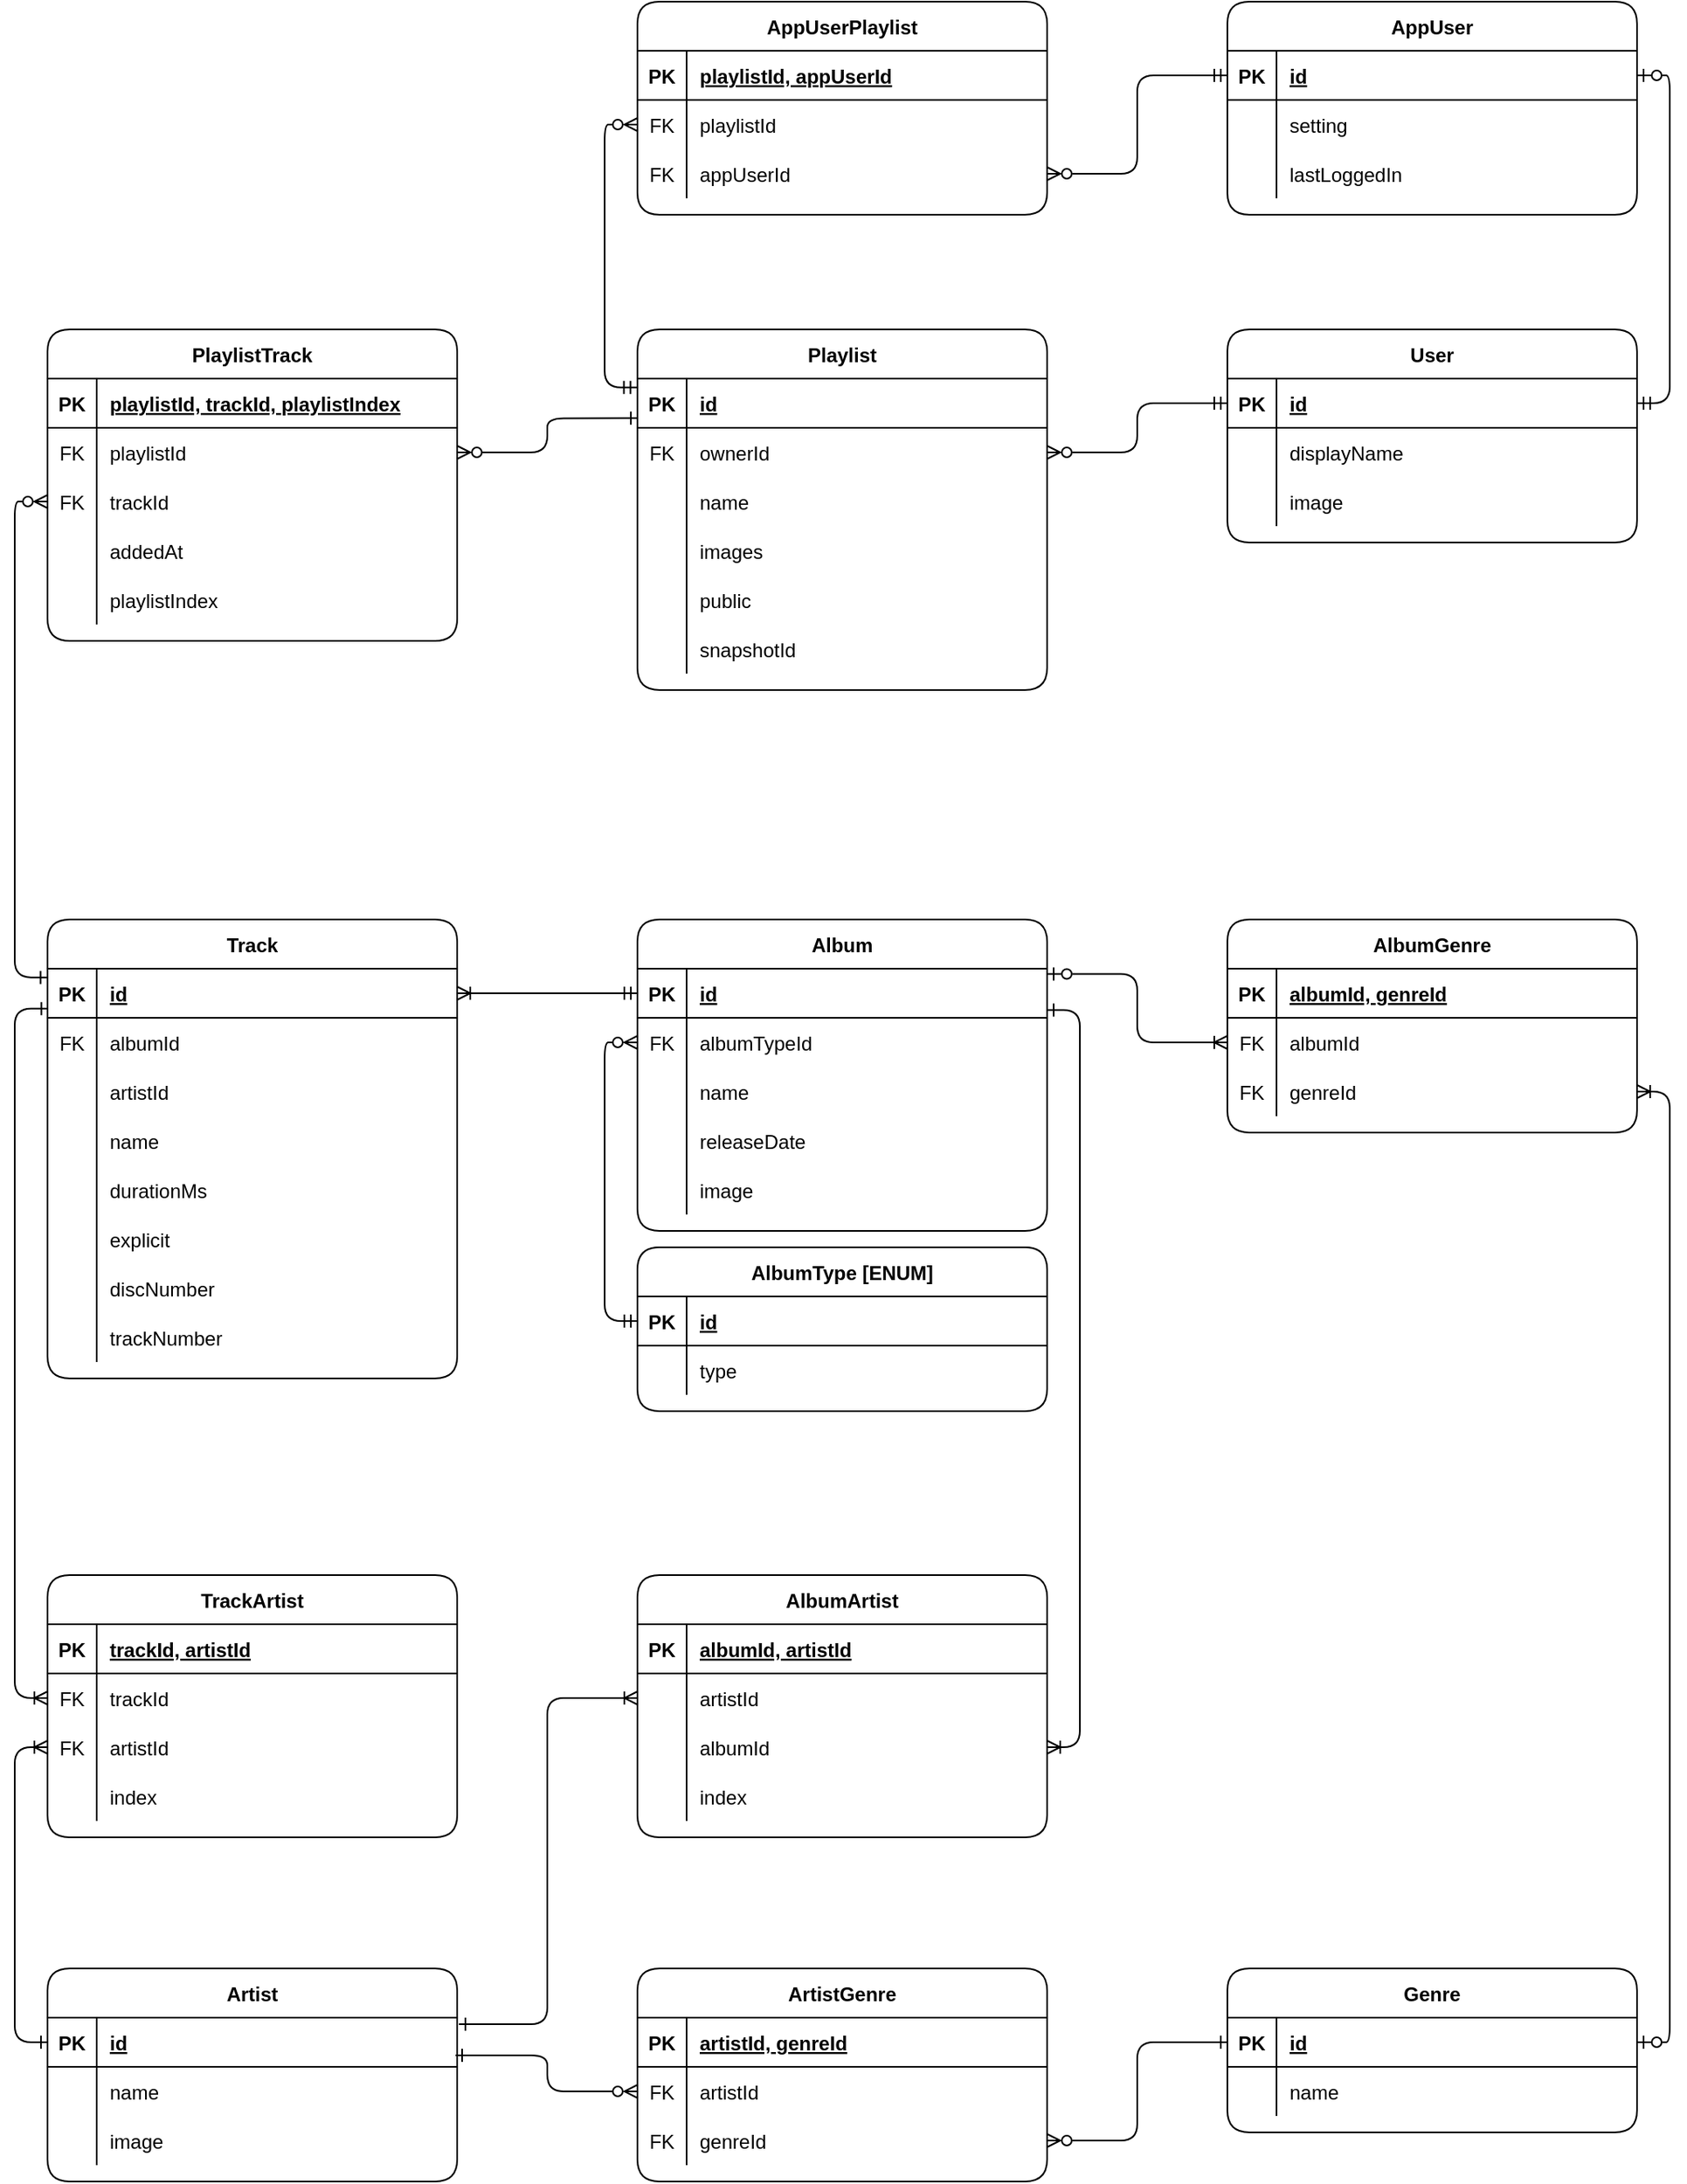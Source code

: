 <mxfile version="19.0.3" type="device"><diagram id="R2lEEEUBdFMjLlhIrx00" name="DB"><mxGraphModel dx="2622" dy="1675" grid="1" gridSize="10" guides="1" tooltips="1" connect="1" arrows="1" fold="1" page="0" pageScale="1" pageWidth="850" pageHeight="1100" math="0" shadow="0" extFonts="Permanent Marker^https://fonts.googleapis.com/css?family=Permanent+Marker"><root><mxCell id="0"/><mxCell id="1" parent="0"/><mxCell id="C-vyLk0tnHw3VtMMgP7b-2" value="Track" style="shape=table;startSize=30;container=1;collapsible=1;childLayout=tableLayout;fixedRows=1;rowLines=0;fontStyle=1;align=center;resizeLast=1;rounded=1;" parent="1" vertex="1"><mxGeometry x="-1000" y="40" width="250" height="280" as="geometry"/></mxCell><mxCell id="C-vyLk0tnHw3VtMMgP7b-3" value="" style="shape=partialRectangle;collapsible=0;dropTarget=0;pointerEvents=0;fillColor=none;points=[[0,0.5],[1,0.5]];portConstraint=eastwest;top=0;left=0;right=0;bottom=1;rounded=1;" parent="C-vyLk0tnHw3VtMMgP7b-2" vertex="1"><mxGeometry y="30" width="250" height="30" as="geometry"/></mxCell><mxCell id="C-vyLk0tnHw3VtMMgP7b-4" value="PK" style="shape=partialRectangle;overflow=hidden;connectable=0;fillColor=none;top=0;left=0;bottom=0;right=0;fontStyle=1;rounded=1;" parent="C-vyLk0tnHw3VtMMgP7b-3" vertex="1"><mxGeometry width="30" height="30" as="geometry"><mxRectangle width="30" height="30" as="alternateBounds"/></mxGeometry></mxCell><mxCell id="C-vyLk0tnHw3VtMMgP7b-5" value="id" style="shape=partialRectangle;overflow=hidden;connectable=0;fillColor=none;top=0;left=0;bottom=0;right=0;align=left;spacingLeft=6;fontStyle=5;rounded=1;" parent="C-vyLk0tnHw3VtMMgP7b-3" vertex="1"><mxGeometry x="30" width="220" height="30" as="geometry"><mxRectangle width="220" height="30" as="alternateBounds"/></mxGeometry></mxCell><mxCell id="C-vyLk0tnHw3VtMMgP7b-6" value="" style="shape=partialRectangle;collapsible=0;dropTarget=0;pointerEvents=0;fillColor=none;points=[[0,0.5],[1,0.5]];portConstraint=eastwest;top=0;left=0;right=0;bottom=0;rounded=1;" parent="C-vyLk0tnHw3VtMMgP7b-2" vertex="1"><mxGeometry y="60" width="250" height="30" as="geometry"/></mxCell><mxCell id="C-vyLk0tnHw3VtMMgP7b-7" value="FK" style="shape=partialRectangle;overflow=hidden;connectable=0;fillColor=none;top=0;left=0;bottom=0;right=0;rounded=1;" parent="C-vyLk0tnHw3VtMMgP7b-6" vertex="1"><mxGeometry width="30" height="30" as="geometry"><mxRectangle width="30" height="30" as="alternateBounds"/></mxGeometry></mxCell><mxCell id="C-vyLk0tnHw3VtMMgP7b-8" value="albumId" style="shape=partialRectangle;overflow=hidden;connectable=0;fillColor=none;top=0;left=0;bottom=0;right=0;align=left;spacingLeft=6;rounded=1;" parent="C-vyLk0tnHw3VtMMgP7b-6" vertex="1"><mxGeometry x="30" width="220" height="30" as="geometry"><mxRectangle width="220" height="30" as="alternateBounds"/></mxGeometry></mxCell><mxCell id="C-vyLk0tnHw3VtMMgP7b-9" value="" style="shape=partialRectangle;collapsible=0;dropTarget=0;pointerEvents=0;fillColor=none;points=[[0,0.5],[1,0.5]];portConstraint=eastwest;top=0;left=0;right=0;bottom=0;rounded=1;" parent="C-vyLk0tnHw3VtMMgP7b-2" vertex="1"><mxGeometry y="90" width="250" height="30" as="geometry"/></mxCell><mxCell id="C-vyLk0tnHw3VtMMgP7b-10" value="" style="shape=partialRectangle;overflow=hidden;connectable=0;fillColor=none;top=0;left=0;bottom=0;right=0;rounded=1;" parent="C-vyLk0tnHw3VtMMgP7b-9" vertex="1"><mxGeometry width="30" height="30" as="geometry"><mxRectangle width="30" height="30" as="alternateBounds"/></mxGeometry></mxCell><mxCell id="C-vyLk0tnHw3VtMMgP7b-11" value="artistId" style="shape=partialRectangle;overflow=hidden;connectable=0;fillColor=none;top=0;left=0;bottom=0;right=0;align=left;spacingLeft=6;rounded=1;" parent="C-vyLk0tnHw3VtMMgP7b-9" vertex="1"><mxGeometry x="30" width="220" height="30" as="geometry"><mxRectangle width="220" height="30" as="alternateBounds"/></mxGeometry></mxCell><mxCell id="xgqwfbta0yavTj5ED1zx-59" value="" style="shape=partialRectangle;collapsible=0;dropTarget=0;pointerEvents=0;fillColor=none;points=[[0,0.5],[1,0.5]];portConstraint=eastwest;top=0;left=0;right=0;bottom=0;rounded=1;" parent="C-vyLk0tnHw3VtMMgP7b-2" vertex="1"><mxGeometry y="120" width="250" height="30" as="geometry"/></mxCell><mxCell id="xgqwfbta0yavTj5ED1zx-60" value="" style="shape=partialRectangle;overflow=hidden;connectable=0;fillColor=none;top=0;left=0;bottom=0;right=0;rounded=1;" parent="xgqwfbta0yavTj5ED1zx-59" vertex="1"><mxGeometry width="30" height="30" as="geometry"><mxRectangle width="30" height="30" as="alternateBounds"/></mxGeometry></mxCell><mxCell id="xgqwfbta0yavTj5ED1zx-61" value="name" style="shape=partialRectangle;overflow=hidden;connectable=0;fillColor=none;top=0;left=0;bottom=0;right=0;align=left;spacingLeft=6;rounded=1;" parent="xgqwfbta0yavTj5ED1zx-59" vertex="1"><mxGeometry x="30" width="220" height="30" as="geometry"><mxRectangle width="220" height="30" as="alternateBounds"/></mxGeometry></mxCell><mxCell id="xgqwfbta0yavTj5ED1zx-72" value="" style="shape=partialRectangle;collapsible=0;dropTarget=0;pointerEvents=0;fillColor=none;points=[[0,0.5],[1,0.5]];portConstraint=eastwest;top=0;left=0;right=0;bottom=0;rounded=1;" parent="C-vyLk0tnHw3VtMMgP7b-2" vertex="1"><mxGeometry y="150" width="250" height="30" as="geometry"/></mxCell><mxCell id="xgqwfbta0yavTj5ED1zx-73" value="" style="shape=partialRectangle;overflow=hidden;connectable=0;fillColor=none;top=0;left=0;bottom=0;right=0;rounded=1;" parent="xgqwfbta0yavTj5ED1zx-72" vertex="1"><mxGeometry width="30" height="30" as="geometry"><mxRectangle width="30" height="30" as="alternateBounds"/></mxGeometry></mxCell><mxCell id="xgqwfbta0yavTj5ED1zx-74" value="durationMs" style="shape=partialRectangle;overflow=hidden;connectable=0;fillColor=none;top=0;left=0;bottom=0;right=0;align=left;spacingLeft=6;rounded=1;" parent="xgqwfbta0yavTj5ED1zx-72" vertex="1"><mxGeometry x="30" width="220" height="30" as="geometry"><mxRectangle width="220" height="30" as="alternateBounds"/></mxGeometry></mxCell><mxCell id="xgqwfbta0yavTj5ED1zx-75" value="" style="shape=partialRectangle;collapsible=0;dropTarget=0;pointerEvents=0;fillColor=none;points=[[0,0.5],[1,0.5]];portConstraint=eastwest;top=0;left=0;right=0;bottom=0;rounded=1;" parent="C-vyLk0tnHw3VtMMgP7b-2" vertex="1"><mxGeometry y="180" width="250" height="30" as="geometry"/></mxCell><mxCell id="xgqwfbta0yavTj5ED1zx-76" value="" style="shape=partialRectangle;overflow=hidden;connectable=0;fillColor=none;top=0;left=0;bottom=0;right=0;rounded=1;" parent="xgqwfbta0yavTj5ED1zx-75" vertex="1"><mxGeometry width="30" height="30" as="geometry"><mxRectangle width="30" height="30" as="alternateBounds"/></mxGeometry></mxCell><mxCell id="xgqwfbta0yavTj5ED1zx-77" value="explicit" style="shape=partialRectangle;overflow=hidden;connectable=0;fillColor=none;top=0;left=0;bottom=0;right=0;align=left;spacingLeft=6;rounded=1;" parent="xgqwfbta0yavTj5ED1zx-75" vertex="1"><mxGeometry x="30" width="220" height="30" as="geometry"><mxRectangle width="220" height="30" as="alternateBounds"/></mxGeometry></mxCell><mxCell id="xgqwfbta0yavTj5ED1zx-78" value="" style="shape=partialRectangle;collapsible=0;dropTarget=0;pointerEvents=0;fillColor=none;points=[[0,0.5],[1,0.5]];portConstraint=eastwest;top=0;left=0;right=0;bottom=0;rounded=1;" parent="C-vyLk0tnHw3VtMMgP7b-2" vertex="1"><mxGeometry y="210" width="250" height="30" as="geometry"/></mxCell><mxCell id="xgqwfbta0yavTj5ED1zx-79" value="" style="shape=partialRectangle;overflow=hidden;connectable=0;fillColor=none;top=0;left=0;bottom=0;right=0;rounded=1;" parent="xgqwfbta0yavTj5ED1zx-78" vertex="1"><mxGeometry width="30" height="30" as="geometry"><mxRectangle width="30" height="30" as="alternateBounds"/></mxGeometry></mxCell><mxCell id="xgqwfbta0yavTj5ED1zx-80" value="discNumber" style="shape=partialRectangle;overflow=hidden;connectable=0;fillColor=none;top=0;left=0;bottom=0;right=0;align=left;spacingLeft=6;rounded=1;" parent="xgqwfbta0yavTj5ED1zx-78" vertex="1"><mxGeometry x="30" width="220" height="30" as="geometry"><mxRectangle width="220" height="30" as="alternateBounds"/></mxGeometry></mxCell><mxCell id="xgqwfbta0yavTj5ED1zx-84" value="" style="shape=partialRectangle;collapsible=0;dropTarget=0;pointerEvents=0;fillColor=none;points=[[0,0.5],[1,0.5]];portConstraint=eastwest;top=0;left=0;right=0;bottom=0;rounded=1;" parent="C-vyLk0tnHw3VtMMgP7b-2" vertex="1"><mxGeometry y="240" width="250" height="30" as="geometry"/></mxCell><mxCell id="xgqwfbta0yavTj5ED1zx-85" value="" style="shape=partialRectangle;overflow=hidden;connectable=0;fillColor=none;top=0;left=0;bottom=0;right=0;rounded=1;" parent="xgqwfbta0yavTj5ED1zx-84" vertex="1"><mxGeometry width="30" height="30" as="geometry"><mxRectangle width="30" height="30" as="alternateBounds"/></mxGeometry></mxCell><mxCell id="xgqwfbta0yavTj5ED1zx-86" value="trackNumber" style="shape=partialRectangle;overflow=hidden;connectable=0;fillColor=none;top=0;left=0;bottom=0;right=0;align=left;spacingLeft=6;rounded=1;" parent="xgqwfbta0yavTj5ED1zx-84" vertex="1"><mxGeometry x="30" width="220" height="30" as="geometry"><mxRectangle width="220" height="30" as="alternateBounds"/></mxGeometry></mxCell><mxCell id="C-vyLk0tnHw3VtMMgP7b-13" value="Playlist" style="shape=table;startSize=30;container=1;collapsible=1;childLayout=tableLayout;fixedRows=1;rowLines=0;fontStyle=1;align=center;resizeLast=1;rounded=1;" parent="1" vertex="1"><mxGeometry x="-640" y="-320" width="250" height="220" as="geometry"/></mxCell><mxCell id="C-vyLk0tnHw3VtMMgP7b-14" value="" style="shape=partialRectangle;collapsible=0;dropTarget=0;pointerEvents=0;fillColor=none;points=[[0,0.5],[1,0.5]];portConstraint=eastwest;top=0;left=0;right=0;bottom=1;rounded=1;" parent="C-vyLk0tnHw3VtMMgP7b-13" vertex="1"><mxGeometry y="30" width="250" height="30" as="geometry"/></mxCell><mxCell id="C-vyLk0tnHw3VtMMgP7b-15" value="PK" style="shape=partialRectangle;overflow=hidden;connectable=0;fillColor=none;top=0;left=0;bottom=0;right=0;fontStyle=1;rounded=1;" parent="C-vyLk0tnHw3VtMMgP7b-14" vertex="1"><mxGeometry width="30" height="30" as="geometry"><mxRectangle width="30" height="30" as="alternateBounds"/></mxGeometry></mxCell><mxCell id="C-vyLk0tnHw3VtMMgP7b-16" value="id" style="shape=partialRectangle;overflow=hidden;connectable=0;fillColor=none;top=0;left=0;bottom=0;right=0;align=left;spacingLeft=6;fontStyle=5;rounded=1;" parent="C-vyLk0tnHw3VtMMgP7b-14" vertex="1"><mxGeometry x="30" width="220" height="30" as="geometry"><mxRectangle width="220" height="30" as="alternateBounds"/></mxGeometry></mxCell><mxCell id="C-vyLk0tnHw3VtMMgP7b-17" value="" style="shape=partialRectangle;collapsible=0;dropTarget=0;pointerEvents=0;fillColor=none;points=[[0,0.5],[1,0.5]];portConstraint=eastwest;top=0;left=0;right=0;bottom=0;rounded=1;" parent="C-vyLk0tnHw3VtMMgP7b-13" vertex="1"><mxGeometry y="60" width="250" height="30" as="geometry"/></mxCell><mxCell id="C-vyLk0tnHw3VtMMgP7b-18" value="FK" style="shape=partialRectangle;overflow=hidden;connectable=0;fillColor=none;top=0;left=0;bottom=0;right=0;rounded=1;" parent="C-vyLk0tnHw3VtMMgP7b-17" vertex="1"><mxGeometry width="30" height="30" as="geometry"><mxRectangle width="30" height="30" as="alternateBounds"/></mxGeometry></mxCell><mxCell id="C-vyLk0tnHw3VtMMgP7b-19" value="ownerId" style="shape=partialRectangle;overflow=hidden;connectable=0;fillColor=none;top=0;left=0;bottom=0;right=0;align=left;spacingLeft=6;rounded=1;" parent="C-vyLk0tnHw3VtMMgP7b-17" vertex="1"><mxGeometry x="30" width="220" height="30" as="geometry"><mxRectangle width="220" height="30" as="alternateBounds"/></mxGeometry></mxCell><mxCell id="C-vyLk0tnHw3VtMMgP7b-20" value="" style="shape=partialRectangle;collapsible=0;dropTarget=0;pointerEvents=0;fillColor=none;points=[[0,0.5],[1,0.5]];portConstraint=eastwest;top=0;left=0;right=0;bottom=0;rounded=1;" parent="C-vyLk0tnHw3VtMMgP7b-13" vertex="1"><mxGeometry y="90" width="250" height="30" as="geometry"/></mxCell><mxCell id="C-vyLk0tnHw3VtMMgP7b-21" value="" style="shape=partialRectangle;overflow=hidden;connectable=0;fillColor=none;top=0;left=0;bottom=0;right=0;rounded=1;" parent="C-vyLk0tnHw3VtMMgP7b-20" vertex="1"><mxGeometry width="30" height="30" as="geometry"><mxRectangle width="30" height="30" as="alternateBounds"/></mxGeometry></mxCell><mxCell id="C-vyLk0tnHw3VtMMgP7b-22" value="name" style="shape=partialRectangle;overflow=hidden;connectable=0;fillColor=none;top=0;left=0;bottom=0;right=0;align=left;spacingLeft=6;rounded=1;" parent="C-vyLk0tnHw3VtMMgP7b-20" vertex="1"><mxGeometry x="30" width="220" height="30" as="geometry"><mxRectangle width="220" height="30" as="alternateBounds"/></mxGeometry></mxCell><mxCell id="xgqwfbta0yavTj5ED1zx-151" value="" style="shape=partialRectangle;collapsible=0;dropTarget=0;pointerEvents=0;fillColor=none;points=[[0,0.5],[1,0.5]];portConstraint=eastwest;top=0;left=0;right=0;bottom=0;rounded=1;" parent="C-vyLk0tnHw3VtMMgP7b-13" vertex="1"><mxGeometry y="120" width="250" height="30" as="geometry"/></mxCell><mxCell id="xgqwfbta0yavTj5ED1zx-152" value="" style="shape=partialRectangle;overflow=hidden;connectable=0;fillColor=none;top=0;left=0;bottom=0;right=0;rounded=1;" parent="xgqwfbta0yavTj5ED1zx-151" vertex="1"><mxGeometry width="30" height="30" as="geometry"><mxRectangle width="30" height="30" as="alternateBounds"/></mxGeometry></mxCell><mxCell id="xgqwfbta0yavTj5ED1zx-153" value="images" style="shape=partialRectangle;overflow=hidden;connectable=0;fillColor=none;top=0;left=0;bottom=0;right=0;align=left;spacingLeft=6;rounded=1;" parent="xgqwfbta0yavTj5ED1zx-151" vertex="1"><mxGeometry x="30" width="220" height="30" as="geometry"><mxRectangle width="220" height="30" as="alternateBounds"/></mxGeometry></mxCell><mxCell id="xgqwfbta0yavTj5ED1zx-154" value="" style="shape=partialRectangle;collapsible=0;dropTarget=0;pointerEvents=0;fillColor=none;points=[[0,0.5],[1,0.5]];portConstraint=eastwest;top=0;left=0;right=0;bottom=0;rounded=1;" parent="C-vyLk0tnHw3VtMMgP7b-13" vertex="1"><mxGeometry y="150" width="250" height="30" as="geometry"/></mxCell><mxCell id="xgqwfbta0yavTj5ED1zx-155" value="" style="shape=partialRectangle;overflow=hidden;connectable=0;fillColor=none;top=0;left=0;bottom=0;right=0;rounded=1;" parent="xgqwfbta0yavTj5ED1zx-154" vertex="1"><mxGeometry width="30" height="30" as="geometry"><mxRectangle width="30" height="30" as="alternateBounds"/></mxGeometry></mxCell><mxCell id="xgqwfbta0yavTj5ED1zx-156" value="public" style="shape=partialRectangle;overflow=hidden;connectable=0;fillColor=none;top=0;left=0;bottom=0;right=0;align=left;spacingLeft=6;rounded=1;" parent="xgqwfbta0yavTj5ED1zx-154" vertex="1"><mxGeometry x="30" width="220" height="30" as="geometry"><mxRectangle width="220" height="30" as="alternateBounds"/></mxGeometry></mxCell><mxCell id="xgqwfbta0yavTj5ED1zx-157" value="" style="shape=partialRectangle;collapsible=0;dropTarget=0;pointerEvents=0;fillColor=none;points=[[0,0.5],[1,0.5]];portConstraint=eastwest;top=0;left=0;right=0;bottom=0;rounded=1;" parent="C-vyLk0tnHw3VtMMgP7b-13" vertex="1"><mxGeometry y="180" width="250" height="30" as="geometry"/></mxCell><mxCell id="xgqwfbta0yavTj5ED1zx-158" value="" style="shape=partialRectangle;overflow=hidden;connectable=0;fillColor=none;top=0;left=0;bottom=0;right=0;rounded=1;" parent="xgqwfbta0yavTj5ED1zx-157" vertex="1"><mxGeometry width="30" height="30" as="geometry"><mxRectangle width="30" height="30" as="alternateBounds"/></mxGeometry></mxCell><mxCell id="xgqwfbta0yavTj5ED1zx-159" value="snapshotId" style="shape=partialRectangle;overflow=hidden;connectable=0;fillColor=none;top=0;left=0;bottom=0;right=0;align=left;spacingLeft=6;rounded=1;" parent="xgqwfbta0yavTj5ED1zx-157" vertex="1"><mxGeometry x="30" width="220" height="30" as="geometry"><mxRectangle width="220" height="30" as="alternateBounds"/></mxGeometry></mxCell><mxCell id="C-vyLk0tnHw3VtMMgP7b-23" value="Album" style="shape=table;startSize=30;container=1;collapsible=1;childLayout=tableLayout;fixedRows=1;rowLines=0;fontStyle=1;align=center;resizeLast=1;rounded=1;" parent="1" vertex="1"><mxGeometry x="-640" y="40" width="250" height="190" as="geometry"/></mxCell><mxCell id="C-vyLk0tnHw3VtMMgP7b-24" value="" style="shape=partialRectangle;collapsible=0;dropTarget=0;pointerEvents=0;fillColor=none;points=[[0,0.5],[1,0.5]];portConstraint=eastwest;top=0;left=0;right=0;bottom=1;rounded=1;" parent="C-vyLk0tnHw3VtMMgP7b-23" vertex="1"><mxGeometry y="30" width="250" height="30" as="geometry"/></mxCell><mxCell id="C-vyLk0tnHw3VtMMgP7b-25" value="PK" style="shape=partialRectangle;overflow=hidden;connectable=0;fillColor=none;top=0;left=0;bottom=0;right=0;fontStyle=1;rounded=1;" parent="C-vyLk0tnHw3VtMMgP7b-24" vertex="1"><mxGeometry width="30" height="30" as="geometry"><mxRectangle width="30" height="30" as="alternateBounds"/></mxGeometry></mxCell><mxCell id="C-vyLk0tnHw3VtMMgP7b-26" value="id" style="shape=partialRectangle;overflow=hidden;connectable=0;fillColor=none;top=0;left=0;bottom=0;right=0;align=left;spacingLeft=6;fontStyle=5;rounded=1;" parent="C-vyLk0tnHw3VtMMgP7b-24" vertex="1"><mxGeometry x="30" width="220" height="30" as="geometry"><mxRectangle width="220" height="30" as="alternateBounds"/></mxGeometry></mxCell><mxCell id="xgqwfbta0yavTj5ED1zx-99" value="" style="shape=partialRectangle;collapsible=0;dropTarget=0;pointerEvents=0;fillColor=none;points=[[0,0.5],[1,0.5]];portConstraint=eastwest;top=0;left=0;right=0;bottom=0;rounded=1;" parent="C-vyLk0tnHw3VtMMgP7b-23" vertex="1"><mxGeometry y="60" width="250" height="30" as="geometry"/></mxCell><mxCell id="xgqwfbta0yavTj5ED1zx-100" value="FK" style="shape=partialRectangle;overflow=hidden;connectable=0;fillColor=none;top=0;left=0;bottom=0;right=0;rounded=1;" parent="xgqwfbta0yavTj5ED1zx-99" vertex="1"><mxGeometry width="30" height="30" as="geometry"><mxRectangle width="30" height="30" as="alternateBounds"/></mxGeometry></mxCell><mxCell id="xgqwfbta0yavTj5ED1zx-101" value="albumTypeId" style="shape=partialRectangle;overflow=hidden;connectable=0;fillColor=none;top=0;left=0;bottom=0;right=0;align=left;spacingLeft=6;rounded=1;" parent="xgqwfbta0yavTj5ED1zx-99" vertex="1"><mxGeometry x="30" width="220" height="30" as="geometry"><mxRectangle width="220" height="30" as="alternateBounds"/></mxGeometry></mxCell><mxCell id="C-vyLk0tnHw3VtMMgP7b-27" value="" style="shape=partialRectangle;collapsible=0;dropTarget=0;pointerEvents=0;fillColor=none;points=[[0,0.5],[1,0.5]];portConstraint=eastwest;top=0;left=0;right=0;bottom=0;rounded=1;" parent="C-vyLk0tnHw3VtMMgP7b-23" vertex="1"><mxGeometry y="90" width="250" height="30" as="geometry"/></mxCell><mxCell id="C-vyLk0tnHw3VtMMgP7b-28" value="" style="shape=partialRectangle;overflow=hidden;connectable=0;fillColor=none;top=0;left=0;bottom=0;right=0;rounded=1;" parent="C-vyLk0tnHw3VtMMgP7b-27" vertex="1"><mxGeometry width="30" height="30" as="geometry"><mxRectangle width="30" height="30" as="alternateBounds"/></mxGeometry></mxCell><mxCell id="C-vyLk0tnHw3VtMMgP7b-29" value="name" style="shape=partialRectangle;overflow=hidden;connectable=0;fillColor=none;top=0;left=0;bottom=0;right=0;align=left;spacingLeft=6;rounded=1;" parent="C-vyLk0tnHw3VtMMgP7b-27" vertex="1"><mxGeometry x="30" width="220" height="30" as="geometry"><mxRectangle width="220" height="30" as="alternateBounds"/></mxGeometry></mxCell><mxCell id="xgqwfbta0yavTj5ED1zx-81" value="" style="shape=partialRectangle;collapsible=0;dropTarget=0;pointerEvents=0;fillColor=none;points=[[0,0.5],[1,0.5]];portConstraint=eastwest;top=0;left=0;right=0;bottom=0;rounded=1;" parent="C-vyLk0tnHw3VtMMgP7b-23" vertex="1"><mxGeometry y="120" width="250" height="30" as="geometry"/></mxCell><mxCell id="xgqwfbta0yavTj5ED1zx-82" value="" style="shape=partialRectangle;overflow=hidden;connectable=0;fillColor=none;top=0;left=0;bottom=0;right=0;rounded=1;" parent="xgqwfbta0yavTj5ED1zx-81" vertex="1"><mxGeometry width="30" height="30" as="geometry"><mxRectangle width="30" height="30" as="alternateBounds"/></mxGeometry></mxCell><mxCell id="xgqwfbta0yavTj5ED1zx-83" value="releaseDate" style="shape=partialRectangle;overflow=hidden;connectable=0;fillColor=none;top=0;left=0;bottom=0;right=0;align=left;spacingLeft=6;rounded=1;" parent="xgqwfbta0yavTj5ED1zx-81" vertex="1"><mxGeometry x="30" width="220" height="30" as="geometry"><mxRectangle width="220" height="30" as="alternateBounds"/></mxGeometry></mxCell><mxCell id="xgqwfbta0yavTj5ED1zx-93" value="" style="shape=partialRectangle;collapsible=0;dropTarget=0;pointerEvents=0;fillColor=none;points=[[0,0.5],[1,0.5]];portConstraint=eastwest;top=0;left=0;right=0;bottom=0;rounded=1;" parent="C-vyLk0tnHw3VtMMgP7b-23" vertex="1"><mxGeometry y="150" width="250" height="30" as="geometry"/></mxCell><mxCell id="xgqwfbta0yavTj5ED1zx-94" value="" style="shape=partialRectangle;overflow=hidden;connectable=0;fillColor=none;top=0;left=0;bottom=0;right=0;rounded=1;" parent="xgqwfbta0yavTj5ED1zx-93" vertex="1"><mxGeometry width="30" height="30" as="geometry"><mxRectangle width="30" height="30" as="alternateBounds"/></mxGeometry></mxCell><mxCell id="xgqwfbta0yavTj5ED1zx-95" value="image" style="shape=partialRectangle;overflow=hidden;connectable=0;fillColor=none;top=0;left=0;bottom=0;right=0;align=left;spacingLeft=6;rounded=1;" parent="xgqwfbta0yavTj5ED1zx-93" vertex="1"><mxGeometry x="30" width="220" height="30" as="geometry"><mxRectangle width="220" height="30" as="alternateBounds"/></mxGeometry></mxCell><mxCell id="xgqwfbta0yavTj5ED1zx-1" value="User" style="shape=table;startSize=30;container=1;collapsible=1;childLayout=tableLayout;fixedRows=1;rowLines=0;fontStyle=1;align=center;resizeLast=1;rounded=1;" parent="1" vertex="1"><mxGeometry x="-280" y="-320" width="250" height="130" as="geometry"/></mxCell><mxCell id="xgqwfbta0yavTj5ED1zx-2" value="" style="shape=partialRectangle;collapsible=0;dropTarget=0;pointerEvents=0;fillColor=none;points=[[0,0.5],[1,0.5]];portConstraint=eastwest;top=0;left=0;right=0;bottom=1;rounded=1;" parent="xgqwfbta0yavTj5ED1zx-1" vertex="1"><mxGeometry y="30" width="250" height="30" as="geometry"/></mxCell><mxCell id="xgqwfbta0yavTj5ED1zx-3" value="PK" style="shape=partialRectangle;overflow=hidden;connectable=0;fillColor=none;top=0;left=0;bottom=0;right=0;fontStyle=1;rounded=1;" parent="xgqwfbta0yavTj5ED1zx-2" vertex="1"><mxGeometry width="30" height="30" as="geometry"><mxRectangle width="30" height="30" as="alternateBounds"/></mxGeometry></mxCell><mxCell id="xgqwfbta0yavTj5ED1zx-4" value="id" style="shape=partialRectangle;overflow=hidden;connectable=0;fillColor=none;top=0;left=0;bottom=0;right=0;align=left;spacingLeft=6;fontStyle=5;rounded=1;" parent="xgqwfbta0yavTj5ED1zx-2" vertex="1"><mxGeometry x="30" width="220" height="30" as="geometry"><mxRectangle width="220" height="30" as="alternateBounds"/></mxGeometry></mxCell><mxCell id="xgqwfbta0yavTj5ED1zx-11" value="" style="shape=partialRectangle;collapsible=0;dropTarget=0;pointerEvents=0;fillColor=none;points=[[0,0.5],[1,0.5]];portConstraint=eastwest;top=0;left=0;right=0;bottom=0;rounded=1;" parent="xgqwfbta0yavTj5ED1zx-1" vertex="1"><mxGeometry y="60" width="250" height="30" as="geometry"/></mxCell><mxCell id="xgqwfbta0yavTj5ED1zx-12" value="" style="shape=partialRectangle;overflow=hidden;connectable=0;fillColor=none;top=0;left=0;bottom=0;right=0;rounded=1;" parent="xgqwfbta0yavTj5ED1zx-11" vertex="1"><mxGeometry width="30" height="30" as="geometry"><mxRectangle width="30" height="30" as="alternateBounds"/></mxGeometry></mxCell><mxCell id="xgqwfbta0yavTj5ED1zx-13" value="displayName" style="shape=partialRectangle;overflow=hidden;connectable=0;fillColor=none;top=0;left=0;bottom=0;right=0;align=left;spacingLeft=6;rounded=1;" parent="xgqwfbta0yavTj5ED1zx-11" vertex="1"><mxGeometry x="30" width="220" height="30" as="geometry"><mxRectangle width="220" height="30" as="alternateBounds"/></mxGeometry></mxCell><mxCell id="xgqwfbta0yavTj5ED1zx-14" value="" style="shape=partialRectangle;collapsible=0;dropTarget=0;pointerEvents=0;fillColor=none;points=[[0,0.5],[1,0.5]];portConstraint=eastwest;top=0;left=0;right=0;bottom=0;rounded=1;" parent="xgqwfbta0yavTj5ED1zx-1" vertex="1"><mxGeometry y="90" width="250" height="30" as="geometry"/></mxCell><mxCell id="xgqwfbta0yavTj5ED1zx-15" value="" style="shape=partialRectangle;overflow=hidden;connectable=0;fillColor=none;top=0;left=0;bottom=0;right=0;rounded=1;" parent="xgqwfbta0yavTj5ED1zx-14" vertex="1"><mxGeometry width="30" height="30" as="geometry"><mxRectangle width="30" height="30" as="alternateBounds"/></mxGeometry></mxCell><mxCell id="xgqwfbta0yavTj5ED1zx-16" value="image" style="shape=partialRectangle;overflow=hidden;connectable=0;fillColor=none;top=0;left=0;bottom=0;right=0;align=left;spacingLeft=6;rounded=1;" parent="xgqwfbta0yavTj5ED1zx-14" vertex="1"><mxGeometry x="30" width="220" height="30" as="geometry"><mxRectangle width="220" height="30" as="alternateBounds"/></mxGeometry></mxCell><mxCell id="xgqwfbta0yavTj5ED1zx-17" value="Artist" style="shape=table;startSize=30;container=1;collapsible=1;childLayout=tableLayout;fixedRows=1;rowLines=0;fontStyle=1;align=center;resizeLast=1;rounded=1;" parent="1" vertex="1"><mxGeometry x="-1000" y="680" width="250" height="130" as="geometry"/></mxCell><mxCell id="xgqwfbta0yavTj5ED1zx-18" value="" style="shape=partialRectangle;collapsible=0;dropTarget=0;pointerEvents=0;fillColor=none;points=[[0,0.5],[1,0.5]];portConstraint=eastwest;top=0;left=0;right=0;bottom=1;rounded=1;" parent="xgqwfbta0yavTj5ED1zx-17" vertex="1"><mxGeometry y="30" width="250" height="30" as="geometry"/></mxCell><mxCell id="xgqwfbta0yavTj5ED1zx-19" value="PK" style="shape=partialRectangle;overflow=hidden;connectable=0;fillColor=none;top=0;left=0;bottom=0;right=0;fontStyle=1;rounded=1;" parent="xgqwfbta0yavTj5ED1zx-18" vertex="1"><mxGeometry width="30" height="30" as="geometry"><mxRectangle width="30" height="30" as="alternateBounds"/></mxGeometry></mxCell><mxCell id="xgqwfbta0yavTj5ED1zx-20" value="id" style="shape=partialRectangle;overflow=hidden;connectable=0;fillColor=none;top=0;left=0;bottom=0;right=0;align=left;spacingLeft=6;fontStyle=5;rounded=1;" parent="xgqwfbta0yavTj5ED1zx-18" vertex="1"><mxGeometry x="30" width="220" height="30" as="geometry"><mxRectangle width="220" height="30" as="alternateBounds"/></mxGeometry></mxCell><mxCell id="xgqwfbta0yavTj5ED1zx-21" value="" style="shape=partialRectangle;collapsible=0;dropTarget=0;pointerEvents=0;fillColor=none;points=[[0,0.5],[1,0.5]];portConstraint=eastwest;top=0;left=0;right=0;bottom=0;rounded=1;" parent="xgqwfbta0yavTj5ED1zx-17" vertex="1"><mxGeometry y="60" width="250" height="30" as="geometry"/></mxCell><mxCell id="xgqwfbta0yavTj5ED1zx-22" value="" style="shape=partialRectangle;overflow=hidden;connectable=0;fillColor=none;top=0;left=0;bottom=0;right=0;rounded=1;" parent="xgqwfbta0yavTj5ED1zx-21" vertex="1"><mxGeometry width="30" height="30" as="geometry"><mxRectangle width="30" height="30" as="alternateBounds"/></mxGeometry></mxCell><mxCell id="xgqwfbta0yavTj5ED1zx-23" value="name" style="shape=partialRectangle;overflow=hidden;connectable=0;fillColor=none;top=0;left=0;bottom=0;right=0;align=left;spacingLeft=6;rounded=1;" parent="xgqwfbta0yavTj5ED1zx-21" vertex="1"><mxGeometry x="30" width="220" height="30" as="geometry"><mxRectangle width="220" height="30" as="alternateBounds"/></mxGeometry></mxCell><mxCell id="xgqwfbta0yavTj5ED1zx-27" value="" style="shape=partialRectangle;collapsible=0;dropTarget=0;pointerEvents=0;fillColor=none;points=[[0,0.5],[1,0.5]];portConstraint=eastwest;top=0;left=0;right=0;bottom=0;rounded=1;" parent="xgqwfbta0yavTj5ED1zx-17" vertex="1"><mxGeometry y="90" width="250" height="30" as="geometry"/></mxCell><mxCell id="xgqwfbta0yavTj5ED1zx-28" value="" style="shape=partialRectangle;overflow=hidden;connectable=0;fillColor=none;top=0;left=0;bottom=0;right=0;rounded=1;" parent="xgqwfbta0yavTj5ED1zx-27" vertex="1"><mxGeometry width="30" height="30" as="geometry"><mxRectangle width="30" height="30" as="alternateBounds"/></mxGeometry></mxCell><mxCell id="xgqwfbta0yavTj5ED1zx-29" value="image" style="shape=partialRectangle;overflow=hidden;connectable=0;fillColor=none;top=0;left=0;bottom=0;right=0;align=left;spacingLeft=6;rounded=1;" parent="xgqwfbta0yavTj5ED1zx-27" vertex="1"><mxGeometry x="30" width="220" height="30" as="geometry"><mxRectangle width="220" height="30" as="alternateBounds"/></mxGeometry></mxCell><mxCell id="xgqwfbta0yavTj5ED1zx-33" value="Genre" style="shape=table;startSize=30;container=1;collapsible=1;childLayout=tableLayout;fixedRows=1;rowLines=0;fontStyle=1;align=center;resizeLast=1;rounded=1;" parent="1" vertex="1"><mxGeometry x="-280" y="680" width="250" height="100" as="geometry"/></mxCell><mxCell id="xgqwfbta0yavTj5ED1zx-34" value="" style="shape=partialRectangle;collapsible=0;dropTarget=0;pointerEvents=0;fillColor=none;points=[[0,0.5],[1,0.5]];portConstraint=eastwest;top=0;left=0;right=0;bottom=1;rounded=1;" parent="xgqwfbta0yavTj5ED1zx-33" vertex="1"><mxGeometry y="30" width="250" height="30" as="geometry"/></mxCell><mxCell id="xgqwfbta0yavTj5ED1zx-35" value="PK" style="shape=partialRectangle;overflow=hidden;connectable=0;fillColor=none;top=0;left=0;bottom=0;right=0;fontStyle=1;rounded=1;" parent="xgqwfbta0yavTj5ED1zx-34" vertex="1"><mxGeometry width="30" height="30" as="geometry"><mxRectangle width="30" height="30" as="alternateBounds"/></mxGeometry></mxCell><mxCell id="xgqwfbta0yavTj5ED1zx-36" value="id" style="shape=partialRectangle;overflow=hidden;connectable=0;fillColor=none;top=0;left=0;bottom=0;right=0;align=left;spacingLeft=6;fontStyle=5;rounded=1;" parent="xgqwfbta0yavTj5ED1zx-34" vertex="1"><mxGeometry x="30" width="220" height="30" as="geometry"><mxRectangle width="220" height="30" as="alternateBounds"/></mxGeometry></mxCell><mxCell id="xgqwfbta0yavTj5ED1zx-37" value="" style="shape=partialRectangle;collapsible=0;dropTarget=0;pointerEvents=0;fillColor=none;points=[[0,0.5],[1,0.5]];portConstraint=eastwest;top=0;left=0;right=0;bottom=0;rounded=1;" parent="xgqwfbta0yavTj5ED1zx-33" vertex="1"><mxGeometry y="60" width="250" height="30" as="geometry"/></mxCell><mxCell id="xgqwfbta0yavTj5ED1zx-38" value="" style="shape=partialRectangle;overflow=hidden;connectable=0;fillColor=none;top=0;left=0;bottom=0;right=0;rounded=1;" parent="xgqwfbta0yavTj5ED1zx-37" vertex="1"><mxGeometry width="30" height="30" as="geometry"><mxRectangle width="30" height="30" as="alternateBounds"/></mxGeometry></mxCell><mxCell id="xgqwfbta0yavTj5ED1zx-39" value="name" style="shape=partialRectangle;overflow=hidden;connectable=0;fillColor=none;top=0;left=0;bottom=0;right=0;align=left;spacingLeft=6;rounded=1;" parent="xgqwfbta0yavTj5ED1zx-37" vertex="1"><mxGeometry x="30" width="220" height="30" as="geometry"><mxRectangle width="220" height="30" as="alternateBounds"/></mxGeometry></mxCell><mxCell id="xgqwfbta0yavTj5ED1zx-46" value="ArtistGenre" style="shape=table;startSize=30;container=1;collapsible=1;childLayout=tableLayout;fixedRows=1;rowLines=0;fontStyle=1;align=center;resizeLast=1;rounded=1;" parent="1" vertex="1"><mxGeometry x="-640" y="680" width="250" height="130" as="geometry"/></mxCell><mxCell id="xgqwfbta0yavTj5ED1zx-47" value="" style="shape=partialRectangle;collapsible=0;dropTarget=0;pointerEvents=0;fillColor=none;points=[[0,0.5],[1,0.5]];portConstraint=eastwest;top=0;left=0;right=0;bottom=1;rounded=1;" parent="xgqwfbta0yavTj5ED1zx-46" vertex="1"><mxGeometry y="30" width="250" height="30" as="geometry"/></mxCell><mxCell id="xgqwfbta0yavTj5ED1zx-48" value="PK" style="shape=partialRectangle;overflow=hidden;connectable=0;fillColor=none;top=0;left=0;bottom=0;right=0;fontStyle=1;rounded=1;" parent="xgqwfbta0yavTj5ED1zx-47" vertex="1"><mxGeometry width="30" height="30" as="geometry"><mxRectangle width="30" height="30" as="alternateBounds"/></mxGeometry></mxCell><mxCell id="xgqwfbta0yavTj5ED1zx-49" value="artistId, genreId" style="shape=partialRectangle;overflow=hidden;connectable=0;fillColor=none;top=0;left=0;bottom=0;right=0;align=left;spacingLeft=6;fontStyle=5;rounded=1;" parent="xgqwfbta0yavTj5ED1zx-47" vertex="1"><mxGeometry x="30" width="220" height="30" as="geometry"><mxRectangle width="220" height="30" as="alternateBounds"/></mxGeometry></mxCell><mxCell id="xgqwfbta0yavTj5ED1zx-50" value="" style="shape=partialRectangle;collapsible=0;dropTarget=0;pointerEvents=0;fillColor=none;points=[[0,0.5],[1,0.5]];portConstraint=eastwest;top=0;left=0;right=0;bottom=0;rounded=1;" parent="xgqwfbta0yavTj5ED1zx-46" vertex="1"><mxGeometry y="60" width="250" height="30" as="geometry"/></mxCell><mxCell id="xgqwfbta0yavTj5ED1zx-51" value="FK" style="shape=partialRectangle;overflow=hidden;connectable=0;fillColor=none;top=0;left=0;bottom=0;right=0;rounded=1;" parent="xgqwfbta0yavTj5ED1zx-50" vertex="1"><mxGeometry width="30" height="30" as="geometry"><mxRectangle width="30" height="30" as="alternateBounds"/></mxGeometry></mxCell><mxCell id="xgqwfbta0yavTj5ED1zx-52" value="artistId" style="shape=partialRectangle;overflow=hidden;connectable=0;fillColor=none;top=0;left=0;bottom=0;right=0;align=left;spacingLeft=6;rounded=1;" parent="xgqwfbta0yavTj5ED1zx-50" vertex="1"><mxGeometry x="30" width="220" height="30" as="geometry"><mxRectangle width="220" height="30" as="alternateBounds"/></mxGeometry></mxCell><mxCell id="xgqwfbta0yavTj5ED1zx-53" value="" style="shape=partialRectangle;collapsible=0;dropTarget=0;pointerEvents=0;fillColor=none;points=[[0,0.5],[1,0.5]];portConstraint=eastwest;top=0;left=0;right=0;bottom=0;rounded=1;" parent="xgqwfbta0yavTj5ED1zx-46" vertex="1"><mxGeometry y="90" width="250" height="30" as="geometry"/></mxCell><mxCell id="xgqwfbta0yavTj5ED1zx-54" value="FK" style="shape=partialRectangle;overflow=hidden;connectable=0;fillColor=none;top=0;left=0;bottom=0;right=0;rounded=1;" parent="xgqwfbta0yavTj5ED1zx-53" vertex="1"><mxGeometry width="30" height="30" as="geometry"><mxRectangle width="30" height="30" as="alternateBounds"/></mxGeometry></mxCell><mxCell id="xgqwfbta0yavTj5ED1zx-55" value="genreId" style="shape=partialRectangle;overflow=hidden;connectable=0;fillColor=none;top=0;left=0;bottom=0;right=0;align=left;spacingLeft=6;rounded=1;" parent="xgqwfbta0yavTj5ED1zx-53" vertex="1"><mxGeometry x="30" width="220" height="30" as="geometry"><mxRectangle width="220" height="30" as="alternateBounds"/></mxGeometry></mxCell><mxCell id="xgqwfbta0yavTj5ED1zx-62" value="TrackArtist" style="shape=table;startSize=30;container=1;collapsible=1;childLayout=tableLayout;fixedRows=1;rowLines=0;fontStyle=1;align=center;resizeLast=1;rounded=1;" parent="1" vertex="1"><mxGeometry x="-1000" y="440" width="250" height="160" as="geometry"/></mxCell><mxCell id="xgqwfbta0yavTj5ED1zx-63" value="" style="shape=partialRectangle;collapsible=0;dropTarget=0;pointerEvents=0;fillColor=none;points=[[0,0.5],[1,0.5]];portConstraint=eastwest;top=0;left=0;right=0;bottom=1;rounded=1;" parent="xgqwfbta0yavTj5ED1zx-62" vertex="1"><mxGeometry y="30" width="250" height="30" as="geometry"/></mxCell><mxCell id="xgqwfbta0yavTj5ED1zx-64" value="PK" style="shape=partialRectangle;overflow=hidden;connectable=0;fillColor=none;top=0;left=0;bottom=0;right=0;fontStyle=1;rounded=1;" parent="xgqwfbta0yavTj5ED1zx-63" vertex="1"><mxGeometry width="30" height="30" as="geometry"><mxRectangle width="30" height="30" as="alternateBounds"/></mxGeometry></mxCell><mxCell id="xgqwfbta0yavTj5ED1zx-65" value="trackId, artistId" style="shape=partialRectangle;overflow=hidden;connectable=0;fillColor=none;top=0;left=0;bottom=0;right=0;align=left;spacingLeft=6;fontStyle=5;rounded=1;" parent="xgqwfbta0yavTj5ED1zx-63" vertex="1"><mxGeometry x="30" width="220" height="30" as="geometry"><mxRectangle width="220" height="30" as="alternateBounds"/></mxGeometry></mxCell><mxCell id="xgqwfbta0yavTj5ED1zx-69" value="" style="shape=partialRectangle;collapsible=0;dropTarget=0;pointerEvents=0;fillColor=none;points=[[0,0.5],[1,0.5]];portConstraint=eastwest;top=0;left=0;right=0;bottom=0;rounded=1;" parent="xgqwfbta0yavTj5ED1zx-62" vertex="1"><mxGeometry y="60" width="250" height="30" as="geometry"/></mxCell><mxCell id="xgqwfbta0yavTj5ED1zx-70" value="FK" style="shape=partialRectangle;overflow=hidden;connectable=0;fillColor=none;top=0;left=0;bottom=0;right=0;rounded=1;" parent="xgqwfbta0yavTj5ED1zx-69" vertex="1"><mxGeometry width="30" height="30" as="geometry"><mxRectangle width="30" height="30" as="alternateBounds"/></mxGeometry></mxCell><mxCell id="xgqwfbta0yavTj5ED1zx-71" value="trackId" style="shape=partialRectangle;overflow=hidden;connectable=0;fillColor=none;top=0;left=0;bottom=0;right=0;align=left;spacingLeft=6;rounded=1;" parent="xgqwfbta0yavTj5ED1zx-69" vertex="1"><mxGeometry x="30" width="220" height="30" as="geometry"><mxRectangle width="220" height="30" as="alternateBounds"/></mxGeometry></mxCell><mxCell id="xgqwfbta0yavTj5ED1zx-66" value="" style="shape=partialRectangle;collapsible=0;dropTarget=0;pointerEvents=0;fillColor=none;points=[[0,0.5],[1,0.5]];portConstraint=eastwest;top=0;left=0;right=0;bottom=0;rounded=1;" parent="xgqwfbta0yavTj5ED1zx-62" vertex="1"><mxGeometry y="90" width="250" height="30" as="geometry"/></mxCell><mxCell id="xgqwfbta0yavTj5ED1zx-67" value="FK" style="shape=partialRectangle;overflow=hidden;connectable=0;fillColor=none;top=0;left=0;bottom=0;right=0;rounded=1;" parent="xgqwfbta0yavTj5ED1zx-66" vertex="1"><mxGeometry width="30" height="30" as="geometry"><mxRectangle width="30" height="30" as="alternateBounds"/></mxGeometry></mxCell><mxCell id="xgqwfbta0yavTj5ED1zx-68" value="artistId" style="shape=partialRectangle;overflow=hidden;connectable=0;fillColor=none;top=0;left=0;bottom=0;right=0;align=left;spacingLeft=6;rounded=1;" parent="xgqwfbta0yavTj5ED1zx-66" vertex="1"><mxGeometry x="30" width="220" height="30" as="geometry"><mxRectangle width="220" height="30" as="alternateBounds"/></mxGeometry></mxCell><mxCell id="xe7aeEJ5A5o535FTmvH9-2" value="" style="shape=partialRectangle;collapsible=0;dropTarget=0;pointerEvents=0;fillColor=none;points=[[0,0.5],[1,0.5]];portConstraint=eastwest;top=0;left=0;right=0;bottom=0;rounded=1;" vertex="1" parent="xgqwfbta0yavTj5ED1zx-62"><mxGeometry y="120" width="250" height="30" as="geometry"/></mxCell><mxCell id="xe7aeEJ5A5o535FTmvH9-3" value="" style="shape=partialRectangle;overflow=hidden;connectable=0;fillColor=none;top=0;left=0;bottom=0;right=0;rounded=1;" vertex="1" parent="xe7aeEJ5A5o535FTmvH9-2"><mxGeometry width="30" height="30" as="geometry"><mxRectangle width="30" height="30" as="alternateBounds"/></mxGeometry></mxCell><mxCell id="xe7aeEJ5A5o535FTmvH9-4" value="index" style="shape=partialRectangle;overflow=hidden;connectable=0;fillColor=none;top=0;left=0;bottom=0;right=0;align=left;spacingLeft=6;rounded=1;" vertex="1" parent="xe7aeEJ5A5o535FTmvH9-2"><mxGeometry x="30" width="220" height="30" as="geometry"><mxRectangle width="220" height="30" as="alternateBounds"/></mxGeometry></mxCell><mxCell id="xgqwfbta0yavTj5ED1zx-102" value="AlbumType [ENUM]" style="shape=table;startSize=30;container=1;collapsible=1;childLayout=tableLayout;fixedRows=1;rowLines=0;fontStyle=1;align=center;resizeLast=1;rounded=1;" parent="1" vertex="1"><mxGeometry x="-640" y="240" width="250" height="100" as="geometry"/></mxCell><mxCell id="xgqwfbta0yavTj5ED1zx-103" value="" style="shape=partialRectangle;collapsible=0;dropTarget=0;pointerEvents=0;fillColor=none;points=[[0,0.5],[1,0.5]];portConstraint=eastwest;top=0;left=0;right=0;bottom=1;rounded=1;" parent="xgqwfbta0yavTj5ED1zx-102" vertex="1"><mxGeometry y="30" width="250" height="30" as="geometry"/></mxCell><mxCell id="xgqwfbta0yavTj5ED1zx-104" value="PK" style="shape=partialRectangle;overflow=hidden;connectable=0;fillColor=none;top=0;left=0;bottom=0;right=0;fontStyle=1;rounded=1;" parent="xgqwfbta0yavTj5ED1zx-103" vertex="1"><mxGeometry width="30" height="30" as="geometry"><mxRectangle width="30" height="30" as="alternateBounds"/></mxGeometry></mxCell><mxCell id="xgqwfbta0yavTj5ED1zx-105" value="id" style="shape=partialRectangle;overflow=hidden;connectable=0;fillColor=none;top=0;left=0;bottom=0;right=0;align=left;spacingLeft=6;fontStyle=5;rounded=1;" parent="xgqwfbta0yavTj5ED1zx-103" vertex="1"><mxGeometry x="30" width="220" height="30" as="geometry"><mxRectangle width="220" height="30" as="alternateBounds"/></mxGeometry></mxCell><mxCell id="xgqwfbta0yavTj5ED1zx-106" value="" style="shape=partialRectangle;collapsible=0;dropTarget=0;pointerEvents=0;fillColor=none;points=[[0,0.5],[1,0.5]];portConstraint=eastwest;top=0;left=0;right=0;bottom=0;rounded=1;" parent="xgqwfbta0yavTj5ED1zx-102" vertex="1"><mxGeometry y="60" width="250" height="30" as="geometry"/></mxCell><mxCell id="xgqwfbta0yavTj5ED1zx-107" value="" style="shape=partialRectangle;overflow=hidden;connectable=0;fillColor=none;top=0;left=0;bottom=0;right=0;rounded=1;" parent="xgqwfbta0yavTj5ED1zx-106" vertex="1"><mxGeometry width="30" height="30" as="geometry"><mxRectangle width="30" height="30" as="alternateBounds"/></mxGeometry></mxCell><mxCell id="xgqwfbta0yavTj5ED1zx-108" value="type" style="shape=partialRectangle;overflow=hidden;connectable=0;fillColor=none;top=0;left=0;bottom=0;right=0;align=left;spacingLeft=6;rounded=1;" parent="xgqwfbta0yavTj5ED1zx-106" vertex="1"><mxGeometry x="30" width="220" height="30" as="geometry"><mxRectangle width="220" height="30" as="alternateBounds"/></mxGeometry></mxCell><mxCell id="xgqwfbta0yavTj5ED1zx-112" value="AlbumGenre" style="shape=table;startSize=30;container=1;collapsible=1;childLayout=tableLayout;fixedRows=1;rowLines=0;fontStyle=1;align=center;resizeLast=1;rounded=1;" parent="1" vertex="1"><mxGeometry x="-280" y="40" width="250" height="130" as="geometry"/></mxCell><mxCell id="xgqwfbta0yavTj5ED1zx-113" value="" style="shape=partialRectangle;collapsible=0;dropTarget=0;pointerEvents=0;fillColor=none;points=[[0,0.5],[1,0.5]];portConstraint=eastwest;top=0;left=0;right=0;bottom=1;rounded=1;" parent="xgqwfbta0yavTj5ED1zx-112" vertex="1"><mxGeometry y="30" width="250" height="30" as="geometry"/></mxCell><mxCell id="xgqwfbta0yavTj5ED1zx-114" value="PK" style="shape=partialRectangle;overflow=hidden;connectable=0;fillColor=none;top=0;left=0;bottom=0;right=0;fontStyle=1;rounded=1;" parent="xgqwfbta0yavTj5ED1zx-113" vertex="1"><mxGeometry width="30" height="30" as="geometry"><mxRectangle width="30" height="30" as="alternateBounds"/></mxGeometry></mxCell><mxCell id="xgqwfbta0yavTj5ED1zx-115" value="albumId, genreId" style="shape=partialRectangle;overflow=hidden;connectable=0;fillColor=none;top=0;left=0;bottom=0;right=0;align=left;spacingLeft=6;fontStyle=5;rounded=1;" parent="xgqwfbta0yavTj5ED1zx-113" vertex="1"><mxGeometry x="30" width="220" height="30" as="geometry"><mxRectangle width="220" height="30" as="alternateBounds"/></mxGeometry></mxCell><mxCell id="xgqwfbta0yavTj5ED1zx-116" value="" style="shape=partialRectangle;collapsible=0;dropTarget=0;pointerEvents=0;fillColor=none;points=[[0,0.5],[1,0.5]];portConstraint=eastwest;top=0;left=0;right=0;bottom=0;rounded=1;" parent="xgqwfbta0yavTj5ED1zx-112" vertex="1"><mxGeometry y="60" width="250" height="30" as="geometry"/></mxCell><mxCell id="xgqwfbta0yavTj5ED1zx-117" value="FK" style="shape=partialRectangle;overflow=hidden;connectable=0;fillColor=none;top=0;left=0;bottom=0;right=0;rounded=1;" parent="xgqwfbta0yavTj5ED1zx-116" vertex="1"><mxGeometry width="30" height="30" as="geometry"><mxRectangle width="30" height="30" as="alternateBounds"/></mxGeometry></mxCell><mxCell id="xgqwfbta0yavTj5ED1zx-118" value="albumId" style="shape=partialRectangle;overflow=hidden;connectable=0;fillColor=none;top=0;left=0;bottom=0;right=0;align=left;spacingLeft=6;rounded=1;" parent="xgqwfbta0yavTj5ED1zx-116" vertex="1"><mxGeometry x="30" width="220" height="30" as="geometry"><mxRectangle width="220" height="30" as="alternateBounds"/></mxGeometry></mxCell><mxCell id="xgqwfbta0yavTj5ED1zx-119" value="" style="shape=partialRectangle;collapsible=0;dropTarget=0;pointerEvents=0;fillColor=none;points=[[0,0.5],[1,0.5]];portConstraint=eastwest;top=0;left=0;right=0;bottom=0;rounded=1;" parent="xgqwfbta0yavTj5ED1zx-112" vertex="1"><mxGeometry y="90" width="250" height="30" as="geometry"/></mxCell><mxCell id="xgqwfbta0yavTj5ED1zx-120" value="FK" style="shape=partialRectangle;overflow=hidden;connectable=0;fillColor=none;top=0;left=0;bottom=0;right=0;rounded=1;" parent="xgqwfbta0yavTj5ED1zx-119" vertex="1"><mxGeometry width="30" height="30" as="geometry"><mxRectangle width="30" height="30" as="alternateBounds"/></mxGeometry></mxCell><mxCell id="xgqwfbta0yavTj5ED1zx-121" value="genreId" style="shape=partialRectangle;overflow=hidden;connectable=0;fillColor=none;top=0;left=0;bottom=0;right=0;align=left;spacingLeft=6;rounded=1;" parent="xgqwfbta0yavTj5ED1zx-119" vertex="1"><mxGeometry x="30" width="220" height="30" as="geometry"><mxRectangle width="220" height="30" as="alternateBounds"/></mxGeometry></mxCell><mxCell id="xgqwfbta0yavTj5ED1zx-122" style="edgeStyle=orthogonalEdgeStyle;rounded=1;orthogonalLoop=1;jettySize=auto;html=1;exitX=0;exitY=0.5;exitDx=0;exitDy=0;entryX=0.996;entryY=0.767;entryDx=0;entryDy=0;startArrow=ERzeroToMany;startFill=0;endArrow=ERone;endFill=0;entryPerimeter=0;" parent="1" source="xgqwfbta0yavTj5ED1zx-50" target="xgqwfbta0yavTj5ED1zx-18" edge="1"><mxGeometry relative="1" as="geometry"/></mxCell><mxCell id="xgqwfbta0yavTj5ED1zx-123" style="edgeStyle=orthogonalEdgeStyle;rounded=1;orthogonalLoop=1;jettySize=auto;html=1;exitX=1;exitY=0.5;exitDx=0;exitDy=0;entryX=0;entryY=0.5;entryDx=0;entryDy=0;endArrow=ERone;endFill=0;startArrow=ERzeroToMany;startFill=0;" parent="1" source="xgqwfbta0yavTj5ED1zx-53" target="xgqwfbta0yavTj5ED1zx-34" edge="1"><mxGeometry relative="1" as="geometry"/></mxCell><mxCell id="xgqwfbta0yavTj5ED1zx-124" style="edgeStyle=orthogonalEdgeStyle;rounded=1;orthogonalLoop=1;jettySize=auto;html=1;exitX=0;exitY=0.5;exitDx=0;exitDy=0;entryX=0;entryY=0.5;entryDx=0;entryDy=0;startArrow=ERoneToMany;startFill=0;endArrow=ERone;endFill=0;" parent="1" source="xgqwfbta0yavTj5ED1zx-66" target="xgqwfbta0yavTj5ED1zx-18" edge="1"><mxGeometry relative="1" as="geometry"/></mxCell><mxCell id="xgqwfbta0yavTj5ED1zx-125" style="edgeStyle=orthogonalEdgeStyle;rounded=1;orthogonalLoop=1;jettySize=auto;html=1;exitX=0;exitY=0.5;exitDx=0;exitDy=0;entryX=0.001;entryY=0.813;entryDx=0;entryDy=0;entryPerimeter=0;endArrow=ERone;endFill=0;startArrow=ERoneToMany;startFill=0;" parent="1" source="xgqwfbta0yavTj5ED1zx-69" target="C-vyLk0tnHw3VtMMgP7b-3" edge="1"><mxGeometry relative="1" as="geometry"/></mxCell><mxCell id="xgqwfbta0yavTj5ED1zx-126" style="edgeStyle=orthogonalEdgeStyle;rounded=1;orthogonalLoop=1;jettySize=auto;html=1;exitX=1;exitY=0.5;exitDx=0;exitDy=0;entryX=0;entryY=0.5;entryDx=0;entryDy=0;startArrow=ERoneToMany;startFill=0;endArrow=ERmandOne;endFill=0;" parent="1" source="C-vyLk0tnHw3VtMMgP7b-3" target="C-vyLk0tnHw3VtMMgP7b-24" edge="1"><mxGeometry relative="1" as="geometry"/></mxCell><mxCell id="xgqwfbta0yavTj5ED1zx-127" style="edgeStyle=orthogonalEdgeStyle;rounded=1;orthogonalLoop=1;jettySize=auto;html=1;exitX=0;exitY=0.5;exitDx=0;exitDy=0;entryX=0;entryY=0.5;entryDx=0;entryDy=0;endArrow=ERmandOne;endFill=0;startArrow=ERzeroToMany;startFill=0;" parent="1" source="xgqwfbta0yavTj5ED1zx-99" target="xgqwfbta0yavTj5ED1zx-103" edge="1"><mxGeometry relative="1" as="geometry"/></mxCell><mxCell id="xgqwfbta0yavTj5ED1zx-128" style="edgeStyle=orthogonalEdgeStyle;rounded=1;orthogonalLoop=1;jettySize=auto;html=1;exitX=1;exitY=0.5;exitDx=0;exitDy=0;entryX=0;entryY=0.5;entryDx=0;entryDy=0;startArrow=ERzeroToMany;startFill=0;endArrow=ERmandOne;endFill=0;" parent="1" source="C-vyLk0tnHw3VtMMgP7b-17" target="xgqwfbta0yavTj5ED1zx-2" edge="1"><mxGeometry relative="1" as="geometry"/></mxCell><mxCell id="xgqwfbta0yavTj5ED1zx-129" style="edgeStyle=orthogonalEdgeStyle;rounded=1;orthogonalLoop=1;jettySize=auto;html=1;exitX=1;exitY=0.109;exitDx=0;exitDy=0;endArrow=ERoneToMany;endFill=0;startArrow=ERzeroToOne;startFill=0;entryX=0;entryY=0.5;entryDx=0;entryDy=0;exitPerimeter=0;" parent="1" source="C-vyLk0tnHw3VtMMgP7b-24" target="xgqwfbta0yavTj5ED1zx-116" edge="1"><mxGeometry relative="1" as="geometry"><mxPoint x="-330" y="120" as="targetPoint"/></mxGeometry></mxCell><mxCell id="xgqwfbta0yavTj5ED1zx-130" style="edgeStyle=orthogonalEdgeStyle;rounded=1;orthogonalLoop=1;jettySize=auto;html=1;entryX=1;entryY=0.5;entryDx=0;entryDy=0;startArrow=ERzeroToOne;startFill=0;endArrow=ERoneToMany;endFill=0;exitX=1;exitY=0.5;exitDx=0;exitDy=0;" parent="1" source="xgqwfbta0yavTj5ED1zx-34" target="xgqwfbta0yavTj5ED1zx-119" edge="1"><mxGeometry relative="1" as="geometry"><mxPoint x="160" y="510" as="sourcePoint"/></mxGeometry></mxCell><mxCell id="xgqwfbta0yavTj5ED1zx-131" value="PlaylistTrack" style="shape=table;startSize=30;container=1;collapsible=1;childLayout=tableLayout;fixedRows=1;rowLines=0;fontStyle=1;align=center;resizeLast=1;rounded=1;" parent="1" vertex="1"><mxGeometry x="-1000" y="-320" width="250" height="190" as="geometry"/></mxCell><mxCell id="xgqwfbta0yavTj5ED1zx-132" value="" style="shape=partialRectangle;collapsible=0;dropTarget=0;pointerEvents=0;fillColor=none;points=[[0,0.5],[1,0.5]];portConstraint=eastwest;top=0;left=0;right=0;bottom=1;rounded=1;" parent="xgqwfbta0yavTj5ED1zx-131" vertex="1"><mxGeometry y="30" width="250" height="30" as="geometry"/></mxCell><mxCell id="xgqwfbta0yavTj5ED1zx-133" value="PK" style="shape=partialRectangle;overflow=hidden;connectable=0;fillColor=none;top=0;left=0;bottom=0;right=0;fontStyle=1;rounded=1;" parent="xgqwfbta0yavTj5ED1zx-132" vertex="1"><mxGeometry width="30" height="30" as="geometry"><mxRectangle width="30" height="30" as="alternateBounds"/></mxGeometry></mxCell><mxCell id="xgqwfbta0yavTj5ED1zx-134" value="playlistId, trackId, playlistIndex" style="shape=partialRectangle;overflow=hidden;connectable=0;fillColor=none;top=0;left=0;bottom=0;right=0;align=left;spacingLeft=6;fontStyle=5;rounded=1;" parent="xgqwfbta0yavTj5ED1zx-132" vertex="1"><mxGeometry x="30" width="220" height="30" as="geometry"><mxRectangle width="220" height="30" as="alternateBounds"/></mxGeometry></mxCell><mxCell id="xgqwfbta0yavTj5ED1zx-135" value="" style="shape=partialRectangle;collapsible=0;dropTarget=0;pointerEvents=0;fillColor=none;points=[[0,0.5],[1,0.5]];portConstraint=eastwest;top=0;left=0;right=0;bottom=0;rounded=1;" parent="xgqwfbta0yavTj5ED1zx-131" vertex="1"><mxGeometry y="60" width="250" height="30" as="geometry"/></mxCell><mxCell id="xgqwfbta0yavTj5ED1zx-136" value="FK" style="shape=partialRectangle;overflow=hidden;connectable=0;fillColor=none;top=0;left=0;bottom=0;right=0;rounded=1;" parent="xgqwfbta0yavTj5ED1zx-135" vertex="1"><mxGeometry width="30" height="30" as="geometry"><mxRectangle width="30" height="30" as="alternateBounds"/></mxGeometry></mxCell><mxCell id="xgqwfbta0yavTj5ED1zx-137" value="playlistId" style="shape=partialRectangle;overflow=hidden;connectable=0;fillColor=none;top=0;left=0;bottom=0;right=0;align=left;spacingLeft=6;rounded=1;" parent="xgqwfbta0yavTj5ED1zx-135" vertex="1"><mxGeometry x="30" width="220" height="30" as="geometry"><mxRectangle width="220" height="30" as="alternateBounds"/></mxGeometry></mxCell><mxCell id="xgqwfbta0yavTj5ED1zx-138" value="" style="shape=partialRectangle;collapsible=0;dropTarget=0;pointerEvents=0;fillColor=none;points=[[0,0.5],[1,0.5]];portConstraint=eastwest;top=0;left=0;right=0;bottom=0;rounded=1;" parent="xgqwfbta0yavTj5ED1zx-131" vertex="1"><mxGeometry y="90" width="250" height="30" as="geometry"/></mxCell><mxCell id="xgqwfbta0yavTj5ED1zx-139" value="FK" style="shape=partialRectangle;overflow=hidden;connectable=0;fillColor=none;top=0;left=0;bottom=0;right=0;rounded=1;" parent="xgqwfbta0yavTj5ED1zx-138" vertex="1"><mxGeometry width="30" height="30" as="geometry"><mxRectangle width="30" height="30" as="alternateBounds"/></mxGeometry></mxCell><mxCell id="xgqwfbta0yavTj5ED1zx-140" value="trackId" style="shape=partialRectangle;overflow=hidden;connectable=0;fillColor=none;top=0;left=0;bottom=0;right=0;align=left;spacingLeft=6;rounded=1;" parent="xgqwfbta0yavTj5ED1zx-138" vertex="1"><mxGeometry x="30" width="220" height="30" as="geometry"><mxRectangle width="220" height="30" as="alternateBounds"/></mxGeometry></mxCell><mxCell id="xgqwfbta0yavTj5ED1zx-143" value="" style="shape=partialRectangle;collapsible=0;dropTarget=0;pointerEvents=0;fillColor=none;points=[[0,0.5],[1,0.5]];portConstraint=eastwest;top=0;left=0;right=0;bottom=0;rounded=1;" parent="xgqwfbta0yavTj5ED1zx-131" vertex="1"><mxGeometry y="120" width="250" height="30" as="geometry"/></mxCell><mxCell id="xgqwfbta0yavTj5ED1zx-144" value="" style="shape=partialRectangle;overflow=hidden;connectable=0;fillColor=none;top=0;left=0;bottom=0;right=0;rounded=1;" parent="xgqwfbta0yavTj5ED1zx-143" vertex="1"><mxGeometry width="30" height="30" as="geometry"><mxRectangle width="30" height="30" as="alternateBounds"/></mxGeometry></mxCell><mxCell id="xgqwfbta0yavTj5ED1zx-145" value="addedAt" style="shape=partialRectangle;overflow=hidden;connectable=0;fillColor=none;top=0;left=0;bottom=0;right=0;align=left;spacingLeft=6;rounded=1;" parent="xgqwfbta0yavTj5ED1zx-143" vertex="1"><mxGeometry x="30" width="220" height="30" as="geometry"><mxRectangle width="220" height="30" as="alternateBounds"/></mxGeometry></mxCell><mxCell id="JY5Uz-7se9qzIwYemhwt-8" value="" style="shape=partialRectangle;collapsible=0;dropTarget=0;pointerEvents=0;fillColor=none;points=[[0,0.5],[1,0.5]];portConstraint=eastwest;top=0;left=0;right=0;bottom=0;rounded=1;" parent="xgqwfbta0yavTj5ED1zx-131" vertex="1"><mxGeometry y="150" width="250" height="30" as="geometry"/></mxCell><mxCell id="JY5Uz-7se9qzIwYemhwt-9" value="" style="shape=partialRectangle;overflow=hidden;connectable=0;fillColor=none;top=0;left=0;bottom=0;right=0;rounded=1;" parent="JY5Uz-7se9qzIwYemhwt-8" vertex="1"><mxGeometry width="30" height="30" as="geometry"><mxRectangle width="30" height="30" as="alternateBounds"/></mxGeometry></mxCell><mxCell id="JY5Uz-7se9qzIwYemhwt-10" value="playlistIndex" style="shape=partialRectangle;overflow=hidden;connectable=0;fillColor=none;top=0;left=0;bottom=0;right=0;align=left;spacingLeft=6;rounded=1;" parent="JY5Uz-7se9qzIwYemhwt-8" vertex="1"><mxGeometry x="30" width="220" height="30" as="geometry"><mxRectangle width="220" height="30" as="alternateBounds"/></mxGeometry></mxCell><mxCell id="xgqwfbta0yavTj5ED1zx-141" style="edgeStyle=orthogonalEdgeStyle;rounded=1;orthogonalLoop=1;jettySize=auto;html=1;exitX=1;exitY=0.5;exitDx=0;exitDy=0;entryX=0;entryY=0.806;entryDx=0;entryDy=0;startArrow=ERzeroToMany;startFill=0;endArrow=ERone;endFill=0;entryPerimeter=0;" parent="1" source="xgqwfbta0yavTj5ED1zx-135" target="C-vyLk0tnHw3VtMMgP7b-14" edge="1"><mxGeometry relative="1" as="geometry"/></mxCell><mxCell id="xgqwfbta0yavTj5ED1zx-142" style="edgeStyle=orthogonalEdgeStyle;rounded=1;orthogonalLoop=1;jettySize=auto;html=1;exitX=0;exitY=0.5;exitDx=0;exitDy=0;entryX=-0.001;entryY=0.178;entryDx=0;entryDy=0;entryPerimeter=0;endArrow=ERone;endFill=0;startArrow=ERzeroToMany;startFill=0;" parent="1" source="xgqwfbta0yavTj5ED1zx-138" target="C-vyLk0tnHw3VtMMgP7b-3" edge="1"><mxGeometry relative="1" as="geometry"><Array as="points"><mxPoint x="-1020" y="-215"/><mxPoint x="-1020" y="75"/></Array></mxGeometry></mxCell><mxCell id="xgqwfbta0yavTj5ED1zx-161" value="AppUser" style="shape=table;startSize=30;container=1;collapsible=1;childLayout=tableLayout;fixedRows=1;rowLines=0;fontStyle=1;align=center;resizeLast=1;rounded=1;" parent="1" vertex="1"><mxGeometry x="-280" y="-520" width="250" height="130" as="geometry"/></mxCell><mxCell id="xgqwfbta0yavTj5ED1zx-162" value="" style="shape=partialRectangle;collapsible=0;dropTarget=0;pointerEvents=0;fillColor=none;points=[[0,0.5],[1,0.5]];portConstraint=eastwest;top=0;left=0;right=0;bottom=1;rounded=1;" parent="xgqwfbta0yavTj5ED1zx-161" vertex="1"><mxGeometry y="30" width="250" height="30" as="geometry"/></mxCell><mxCell id="xgqwfbta0yavTj5ED1zx-163" value="PK" style="shape=partialRectangle;overflow=hidden;connectable=0;fillColor=none;top=0;left=0;bottom=0;right=0;fontStyle=1;rounded=1;" parent="xgqwfbta0yavTj5ED1zx-162" vertex="1"><mxGeometry width="30" height="30" as="geometry"><mxRectangle width="30" height="30" as="alternateBounds"/></mxGeometry></mxCell><mxCell id="xgqwfbta0yavTj5ED1zx-164" value="id" style="shape=partialRectangle;overflow=hidden;connectable=0;fillColor=none;top=0;left=0;bottom=0;right=0;align=left;spacingLeft=6;fontStyle=5;rounded=1;" parent="xgqwfbta0yavTj5ED1zx-162" vertex="1"><mxGeometry x="30" width="220" height="30" as="geometry"><mxRectangle width="220" height="30" as="alternateBounds"/></mxGeometry></mxCell><mxCell id="xgqwfbta0yavTj5ED1zx-165" value="" style="shape=partialRectangle;collapsible=0;dropTarget=0;pointerEvents=0;fillColor=none;points=[[0,0.5],[1,0.5]];portConstraint=eastwest;top=0;left=0;right=0;bottom=0;rounded=1;" parent="xgqwfbta0yavTj5ED1zx-161" vertex="1"><mxGeometry y="60" width="250" height="30" as="geometry"/></mxCell><mxCell id="xgqwfbta0yavTj5ED1zx-166" value="" style="shape=partialRectangle;overflow=hidden;connectable=0;fillColor=none;top=0;left=0;bottom=0;right=0;rounded=1;" parent="xgqwfbta0yavTj5ED1zx-165" vertex="1"><mxGeometry width="30" height="30" as="geometry"><mxRectangle width="30" height="30" as="alternateBounds"/></mxGeometry></mxCell><mxCell id="xgqwfbta0yavTj5ED1zx-167" value="setting" style="shape=partialRectangle;overflow=hidden;connectable=0;fillColor=none;top=0;left=0;bottom=0;right=0;align=left;spacingLeft=6;rounded=1;" parent="xgqwfbta0yavTj5ED1zx-165" vertex="1"><mxGeometry x="30" width="220" height="30" as="geometry"><mxRectangle width="220" height="30" as="alternateBounds"/></mxGeometry></mxCell><mxCell id="xgqwfbta0yavTj5ED1zx-190" value="" style="shape=partialRectangle;collapsible=0;dropTarget=0;pointerEvents=0;fillColor=none;points=[[0,0.5],[1,0.5]];portConstraint=eastwest;top=0;left=0;right=0;bottom=0;rounded=1;" parent="xgqwfbta0yavTj5ED1zx-161" vertex="1"><mxGeometry y="90" width="250" height="30" as="geometry"/></mxCell><mxCell id="xgqwfbta0yavTj5ED1zx-191" value="" style="shape=partialRectangle;overflow=hidden;connectable=0;fillColor=none;top=0;left=0;bottom=0;right=0;rounded=1;" parent="xgqwfbta0yavTj5ED1zx-190" vertex="1"><mxGeometry width="30" height="30" as="geometry"><mxRectangle width="30" height="30" as="alternateBounds"/></mxGeometry></mxCell><mxCell id="xgqwfbta0yavTj5ED1zx-192" value="lastLoggedIn" style="shape=partialRectangle;overflow=hidden;connectable=0;fillColor=none;top=0;left=0;bottom=0;right=0;align=left;spacingLeft=6;rounded=1;" parent="xgqwfbta0yavTj5ED1zx-190" vertex="1"><mxGeometry x="30" width="220" height="30" as="geometry"><mxRectangle width="220" height="30" as="alternateBounds"/></mxGeometry></mxCell><mxCell id="xgqwfbta0yavTj5ED1zx-174" value="AppUserPlaylist" style="shape=table;startSize=30;container=1;collapsible=1;childLayout=tableLayout;fixedRows=1;rowLines=0;fontStyle=1;align=center;resizeLast=1;rounded=1;" parent="1" vertex="1"><mxGeometry x="-640" y="-520" width="250" height="130" as="geometry"/></mxCell><mxCell id="xgqwfbta0yavTj5ED1zx-175" value="" style="shape=partialRectangle;collapsible=0;dropTarget=0;pointerEvents=0;fillColor=none;points=[[0,0.5],[1,0.5]];portConstraint=eastwest;top=0;left=0;right=0;bottom=1;rounded=1;" parent="xgqwfbta0yavTj5ED1zx-174" vertex="1"><mxGeometry y="30" width="250" height="30" as="geometry"/></mxCell><mxCell id="xgqwfbta0yavTj5ED1zx-176" value="PK" style="shape=partialRectangle;overflow=hidden;connectable=0;fillColor=none;top=0;left=0;bottom=0;right=0;fontStyle=1;rounded=1;" parent="xgqwfbta0yavTj5ED1zx-175" vertex="1"><mxGeometry width="30" height="30" as="geometry"><mxRectangle width="30" height="30" as="alternateBounds"/></mxGeometry></mxCell><mxCell id="xgqwfbta0yavTj5ED1zx-177" value="playlistId, appUserId" style="shape=partialRectangle;overflow=hidden;connectable=0;fillColor=none;top=0;left=0;bottom=0;right=0;align=left;spacingLeft=6;fontStyle=5;rounded=1;" parent="xgqwfbta0yavTj5ED1zx-175" vertex="1"><mxGeometry x="30" width="220" height="30" as="geometry"><mxRectangle width="220" height="30" as="alternateBounds"/></mxGeometry></mxCell><mxCell id="xgqwfbta0yavTj5ED1zx-178" value="" style="shape=partialRectangle;collapsible=0;dropTarget=0;pointerEvents=0;fillColor=none;points=[[0,0.5],[1,0.5]];portConstraint=eastwest;top=0;left=0;right=0;bottom=0;rounded=1;" parent="xgqwfbta0yavTj5ED1zx-174" vertex="1"><mxGeometry y="60" width="250" height="30" as="geometry"/></mxCell><mxCell id="xgqwfbta0yavTj5ED1zx-179" value="FK" style="shape=partialRectangle;overflow=hidden;connectable=0;fillColor=none;top=0;left=0;bottom=0;right=0;rounded=1;" parent="xgqwfbta0yavTj5ED1zx-178" vertex="1"><mxGeometry width="30" height="30" as="geometry"><mxRectangle width="30" height="30" as="alternateBounds"/></mxGeometry></mxCell><mxCell id="xgqwfbta0yavTj5ED1zx-180" value="playlistId" style="shape=partialRectangle;overflow=hidden;connectable=0;fillColor=none;top=0;left=0;bottom=0;right=0;align=left;spacingLeft=6;rounded=1;" parent="xgqwfbta0yavTj5ED1zx-178" vertex="1"><mxGeometry x="30" width="220" height="30" as="geometry"><mxRectangle width="220" height="30" as="alternateBounds"/></mxGeometry></mxCell><mxCell id="xgqwfbta0yavTj5ED1zx-181" value="" style="shape=partialRectangle;collapsible=0;dropTarget=0;pointerEvents=0;fillColor=none;points=[[0,0.5],[1,0.5]];portConstraint=eastwest;top=0;left=0;right=0;bottom=0;rounded=1;" parent="xgqwfbta0yavTj5ED1zx-174" vertex="1"><mxGeometry y="90" width="250" height="30" as="geometry"/></mxCell><mxCell id="xgqwfbta0yavTj5ED1zx-182" value="FK" style="shape=partialRectangle;overflow=hidden;connectable=0;fillColor=none;top=0;left=0;bottom=0;right=0;rounded=1;" parent="xgqwfbta0yavTj5ED1zx-181" vertex="1"><mxGeometry width="30" height="30" as="geometry"><mxRectangle width="30" height="30" as="alternateBounds"/></mxGeometry></mxCell><mxCell id="xgqwfbta0yavTj5ED1zx-183" value="appUserId" style="shape=partialRectangle;overflow=hidden;connectable=0;fillColor=none;top=0;left=0;bottom=0;right=0;align=left;spacingLeft=6;rounded=1;" parent="xgqwfbta0yavTj5ED1zx-181" vertex="1"><mxGeometry x="30" width="220" height="30" as="geometry"><mxRectangle width="220" height="30" as="alternateBounds"/></mxGeometry></mxCell><mxCell id="xgqwfbta0yavTj5ED1zx-187" style="edgeStyle=orthogonalEdgeStyle;rounded=1;orthogonalLoop=1;jettySize=auto;html=1;entryX=-0.001;entryY=0.181;entryDx=0;entryDy=0;startArrow=ERzeroToMany;startFill=0;endArrow=ERmandOne;endFill=0;entryPerimeter=0;exitX=0;exitY=0.5;exitDx=0;exitDy=0;" parent="1" source="xgqwfbta0yavTj5ED1zx-178" target="C-vyLk0tnHw3VtMMgP7b-14" edge="1"><mxGeometry relative="1" as="geometry"><mxPoint x="-570" y="-380" as="sourcePoint"/><mxPoint x="-330" y="-450" as="targetPoint"/></mxGeometry></mxCell><mxCell id="xgqwfbta0yavTj5ED1zx-188" style="edgeStyle=orthogonalEdgeStyle;rounded=1;orthogonalLoop=1;jettySize=auto;html=1;exitX=1;exitY=0.5;exitDx=0;exitDy=0;entryX=0;entryY=0.5;entryDx=0;entryDy=0;startArrow=ERzeroToMany;startFill=0;endArrow=ERmandOne;endFill=0;" parent="1" source="xgqwfbta0yavTj5ED1zx-181" target="xgqwfbta0yavTj5ED1zx-162" edge="1"><mxGeometry relative="1" as="geometry"><mxPoint x="-350" y="-380" as="sourcePoint"/><mxPoint x="-240" y="-410" as="targetPoint"/></mxGeometry></mxCell><mxCell id="xgqwfbta0yavTj5ED1zx-189" style="edgeStyle=orthogonalEdgeStyle;rounded=1;orthogonalLoop=1;jettySize=auto;html=1;exitX=1;exitY=0.5;exitDx=0;exitDy=0;startArrow=ERmandOne;startFill=0;endArrow=ERzeroToOne;endFill=0;entryX=1;entryY=0.5;entryDx=0;entryDy=0;" parent="1" source="xgqwfbta0yavTj5ED1zx-2" target="xgqwfbta0yavTj5ED1zx-162" edge="1"><mxGeometry relative="1" as="geometry"><mxPoint x="70" y="-200" as="targetPoint"/></mxGeometry></mxCell><mxCell id="ad_mjCm4Q66NUY0M2p7F-1" value="AlbumArtist" style="shape=table;startSize=30;container=1;collapsible=1;childLayout=tableLayout;fixedRows=1;rowLines=0;fontStyle=1;align=center;resizeLast=1;rounded=1;" parent="1" vertex="1"><mxGeometry x="-640" y="440" width="250" height="160" as="geometry"/></mxCell><mxCell id="ad_mjCm4Q66NUY0M2p7F-2" value="" style="shape=partialRectangle;collapsible=0;dropTarget=0;pointerEvents=0;fillColor=none;points=[[0,0.5],[1,0.5]];portConstraint=eastwest;top=0;left=0;right=0;bottom=1;rounded=1;" parent="ad_mjCm4Q66NUY0M2p7F-1" vertex="1"><mxGeometry y="30" width="250" height="30" as="geometry"/></mxCell><mxCell id="ad_mjCm4Q66NUY0M2p7F-3" value="PK" style="shape=partialRectangle;overflow=hidden;connectable=0;fillColor=none;top=0;left=0;bottom=0;right=0;fontStyle=1;rounded=1;" parent="ad_mjCm4Q66NUY0M2p7F-2" vertex="1"><mxGeometry width="30" height="30" as="geometry"><mxRectangle width="30" height="30" as="alternateBounds"/></mxGeometry></mxCell><mxCell id="ad_mjCm4Q66NUY0M2p7F-4" value="albumId, artistId" style="shape=partialRectangle;overflow=hidden;connectable=0;fillColor=none;top=0;left=0;bottom=0;right=0;align=left;spacingLeft=6;fontStyle=5;rounded=1;" parent="ad_mjCm4Q66NUY0M2p7F-2" vertex="1"><mxGeometry x="30" width="220" height="30" as="geometry"><mxRectangle width="220" height="30" as="alternateBounds"/></mxGeometry></mxCell><mxCell id="ad_mjCm4Q66NUY0M2p7F-5" value="" style="shape=partialRectangle;collapsible=0;dropTarget=0;pointerEvents=0;fillColor=none;points=[[0,0.5],[1,0.5]];portConstraint=eastwest;top=0;left=0;right=0;bottom=0;rounded=1;" parent="ad_mjCm4Q66NUY0M2p7F-1" vertex="1"><mxGeometry y="60" width="250" height="30" as="geometry"/></mxCell><mxCell id="ad_mjCm4Q66NUY0M2p7F-6" value="" style="shape=partialRectangle;overflow=hidden;connectable=0;fillColor=none;top=0;left=0;bottom=0;right=0;rounded=1;" parent="ad_mjCm4Q66NUY0M2p7F-5" vertex="1"><mxGeometry width="30" height="30" as="geometry"><mxRectangle width="30" height="30" as="alternateBounds"/></mxGeometry></mxCell><mxCell id="ad_mjCm4Q66NUY0M2p7F-7" value="artistId" style="shape=partialRectangle;overflow=hidden;connectable=0;fillColor=none;top=0;left=0;bottom=0;right=0;align=left;spacingLeft=6;rounded=1;" parent="ad_mjCm4Q66NUY0M2p7F-5" vertex="1"><mxGeometry x="30" width="220" height="30" as="geometry"><mxRectangle width="220" height="30" as="alternateBounds"/></mxGeometry></mxCell><mxCell id="ad_mjCm4Q66NUY0M2p7F-8" value="" style="shape=partialRectangle;collapsible=0;dropTarget=0;pointerEvents=0;fillColor=none;points=[[0,0.5],[1,0.5]];portConstraint=eastwest;top=0;left=0;right=0;bottom=0;rounded=1;" parent="ad_mjCm4Q66NUY0M2p7F-1" vertex="1"><mxGeometry y="90" width="250" height="30" as="geometry"/></mxCell><mxCell id="ad_mjCm4Q66NUY0M2p7F-9" value="" style="shape=partialRectangle;overflow=hidden;connectable=0;fillColor=none;top=0;left=0;bottom=0;right=0;rounded=1;" parent="ad_mjCm4Q66NUY0M2p7F-8" vertex="1"><mxGeometry width="30" height="30" as="geometry"><mxRectangle width="30" height="30" as="alternateBounds"/></mxGeometry></mxCell><mxCell id="ad_mjCm4Q66NUY0M2p7F-10" value="albumId" style="shape=partialRectangle;overflow=hidden;connectable=0;fillColor=none;top=0;left=0;bottom=0;right=0;align=left;spacingLeft=6;rounded=1;" parent="ad_mjCm4Q66NUY0M2p7F-8" vertex="1"><mxGeometry x="30" width="220" height="30" as="geometry"><mxRectangle width="220" height="30" as="alternateBounds"/></mxGeometry></mxCell><mxCell id="ad_mjCm4Q66NUY0M2p7F-13" value="" style="shape=partialRectangle;collapsible=0;dropTarget=0;pointerEvents=0;fillColor=none;points=[[0,0.5],[1,0.5]];portConstraint=eastwest;top=0;left=0;right=0;bottom=0;rounded=1;" parent="ad_mjCm4Q66NUY0M2p7F-1" vertex="1"><mxGeometry y="120" width="250" height="30" as="geometry"/></mxCell><mxCell id="ad_mjCm4Q66NUY0M2p7F-14" value="" style="shape=partialRectangle;overflow=hidden;connectable=0;fillColor=none;top=0;left=0;bottom=0;right=0;rounded=1;" parent="ad_mjCm4Q66NUY0M2p7F-13" vertex="1"><mxGeometry width="30" height="30" as="geometry"><mxRectangle width="30" height="30" as="alternateBounds"/></mxGeometry></mxCell><mxCell id="ad_mjCm4Q66NUY0M2p7F-15" value="index" style="shape=partialRectangle;overflow=hidden;connectable=0;fillColor=none;top=0;left=0;bottom=0;right=0;align=left;spacingLeft=6;rounded=1;" parent="ad_mjCm4Q66NUY0M2p7F-13" vertex="1"><mxGeometry x="30" width="220" height="30" as="geometry"><mxRectangle width="220" height="30" as="alternateBounds"/></mxGeometry></mxCell><mxCell id="ad_mjCm4Q66NUY0M2p7F-11" style="edgeStyle=orthogonalEdgeStyle;rounded=1;orthogonalLoop=1;jettySize=auto;html=1;exitX=0;exitY=0.5;exitDx=0;exitDy=0;endArrow=ERone;endFill=0;startArrow=ERoneToMany;startFill=0;entryX=1.004;entryY=0.133;entryDx=0;entryDy=0;entryPerimeter=0;" parent="1" source="ad_mjCm4Q66NUY0M2p7F-5" target="xgqwfbta0yavTj5ED1zx-18" edge="1"><mxGeometry relative="1" as="geometry"><mxPoint x="-990" y="525" as="sourcePoint"/><mxPoint x="-989.75" y="104.39" as="targetPoint"/></mxGeometry></mxCell><mxCell id="ad_mjCm4Q66NUY0M2p7F-12" style="edgeStyle=orthogonalEdgeStyle;rounded=1;orthogonalLoop=1;jettySize=auto;html=1;exitX=1;exitY=0.5;exitDx=0;exitDy=0;endArrow=ERone;endFill=0;startArrow=ERoneToMany;startFill=0;entryX=1;entryY=0.84;entryDx=0;entryDy=0;entryPerimeter=0;" parent="1" source="ad_mjCm4Q66NUY0M2p7F-8" target="C-vyLk0tnHw3VtMMgP7b-24" edge="1"><mxGeometry relative="1" as="geometry"><mxPoint x="-630" y="525" as="sourcePoint"/><mxPoint x="-740" y="495" as="targetPoint"/></mxGeometry></mxCell></root></mxGraphModel></diagram></mxfile>